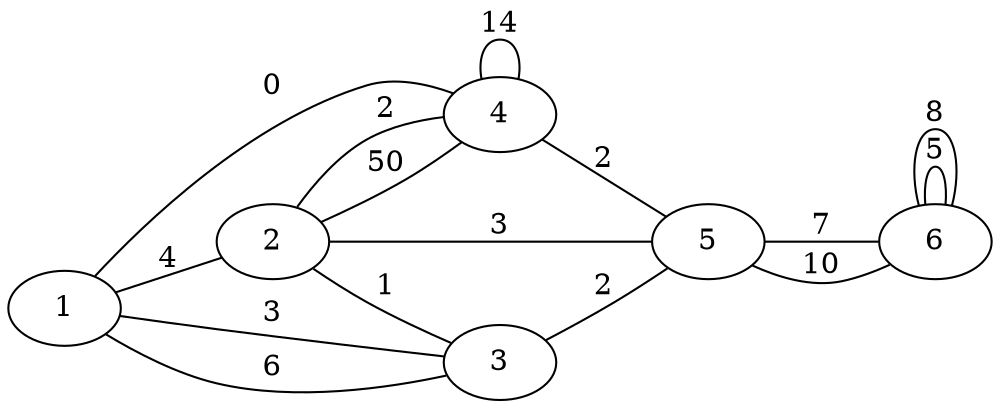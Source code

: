 graph {
    rankdir=LR
    1 -- 2 [label=4, len=4] 
    1 -- 3 [label=3, len=3]
    1 -- 3 [label=6, len=6]
    1 -- 4 [label=0, len=0]
    2 -- 3 [label=1, len=1]
    2 -- 4 [label=2, len=2]
    2 -- 4 [label=50, len=50]
    2 -- 5 [label=3, len=3]
    3 -- 5 [label=2, len=2]
    4 -- 4 [label=14, len=14]
    4 -- 5 [label=2, len=2]
    5 -- 6 [label=7, len=7]
    5 -- 6 [label=10, len=10]
    6 -- 6 [label=5, len=5]
    6 -- 6 [label=8, len=8]
}